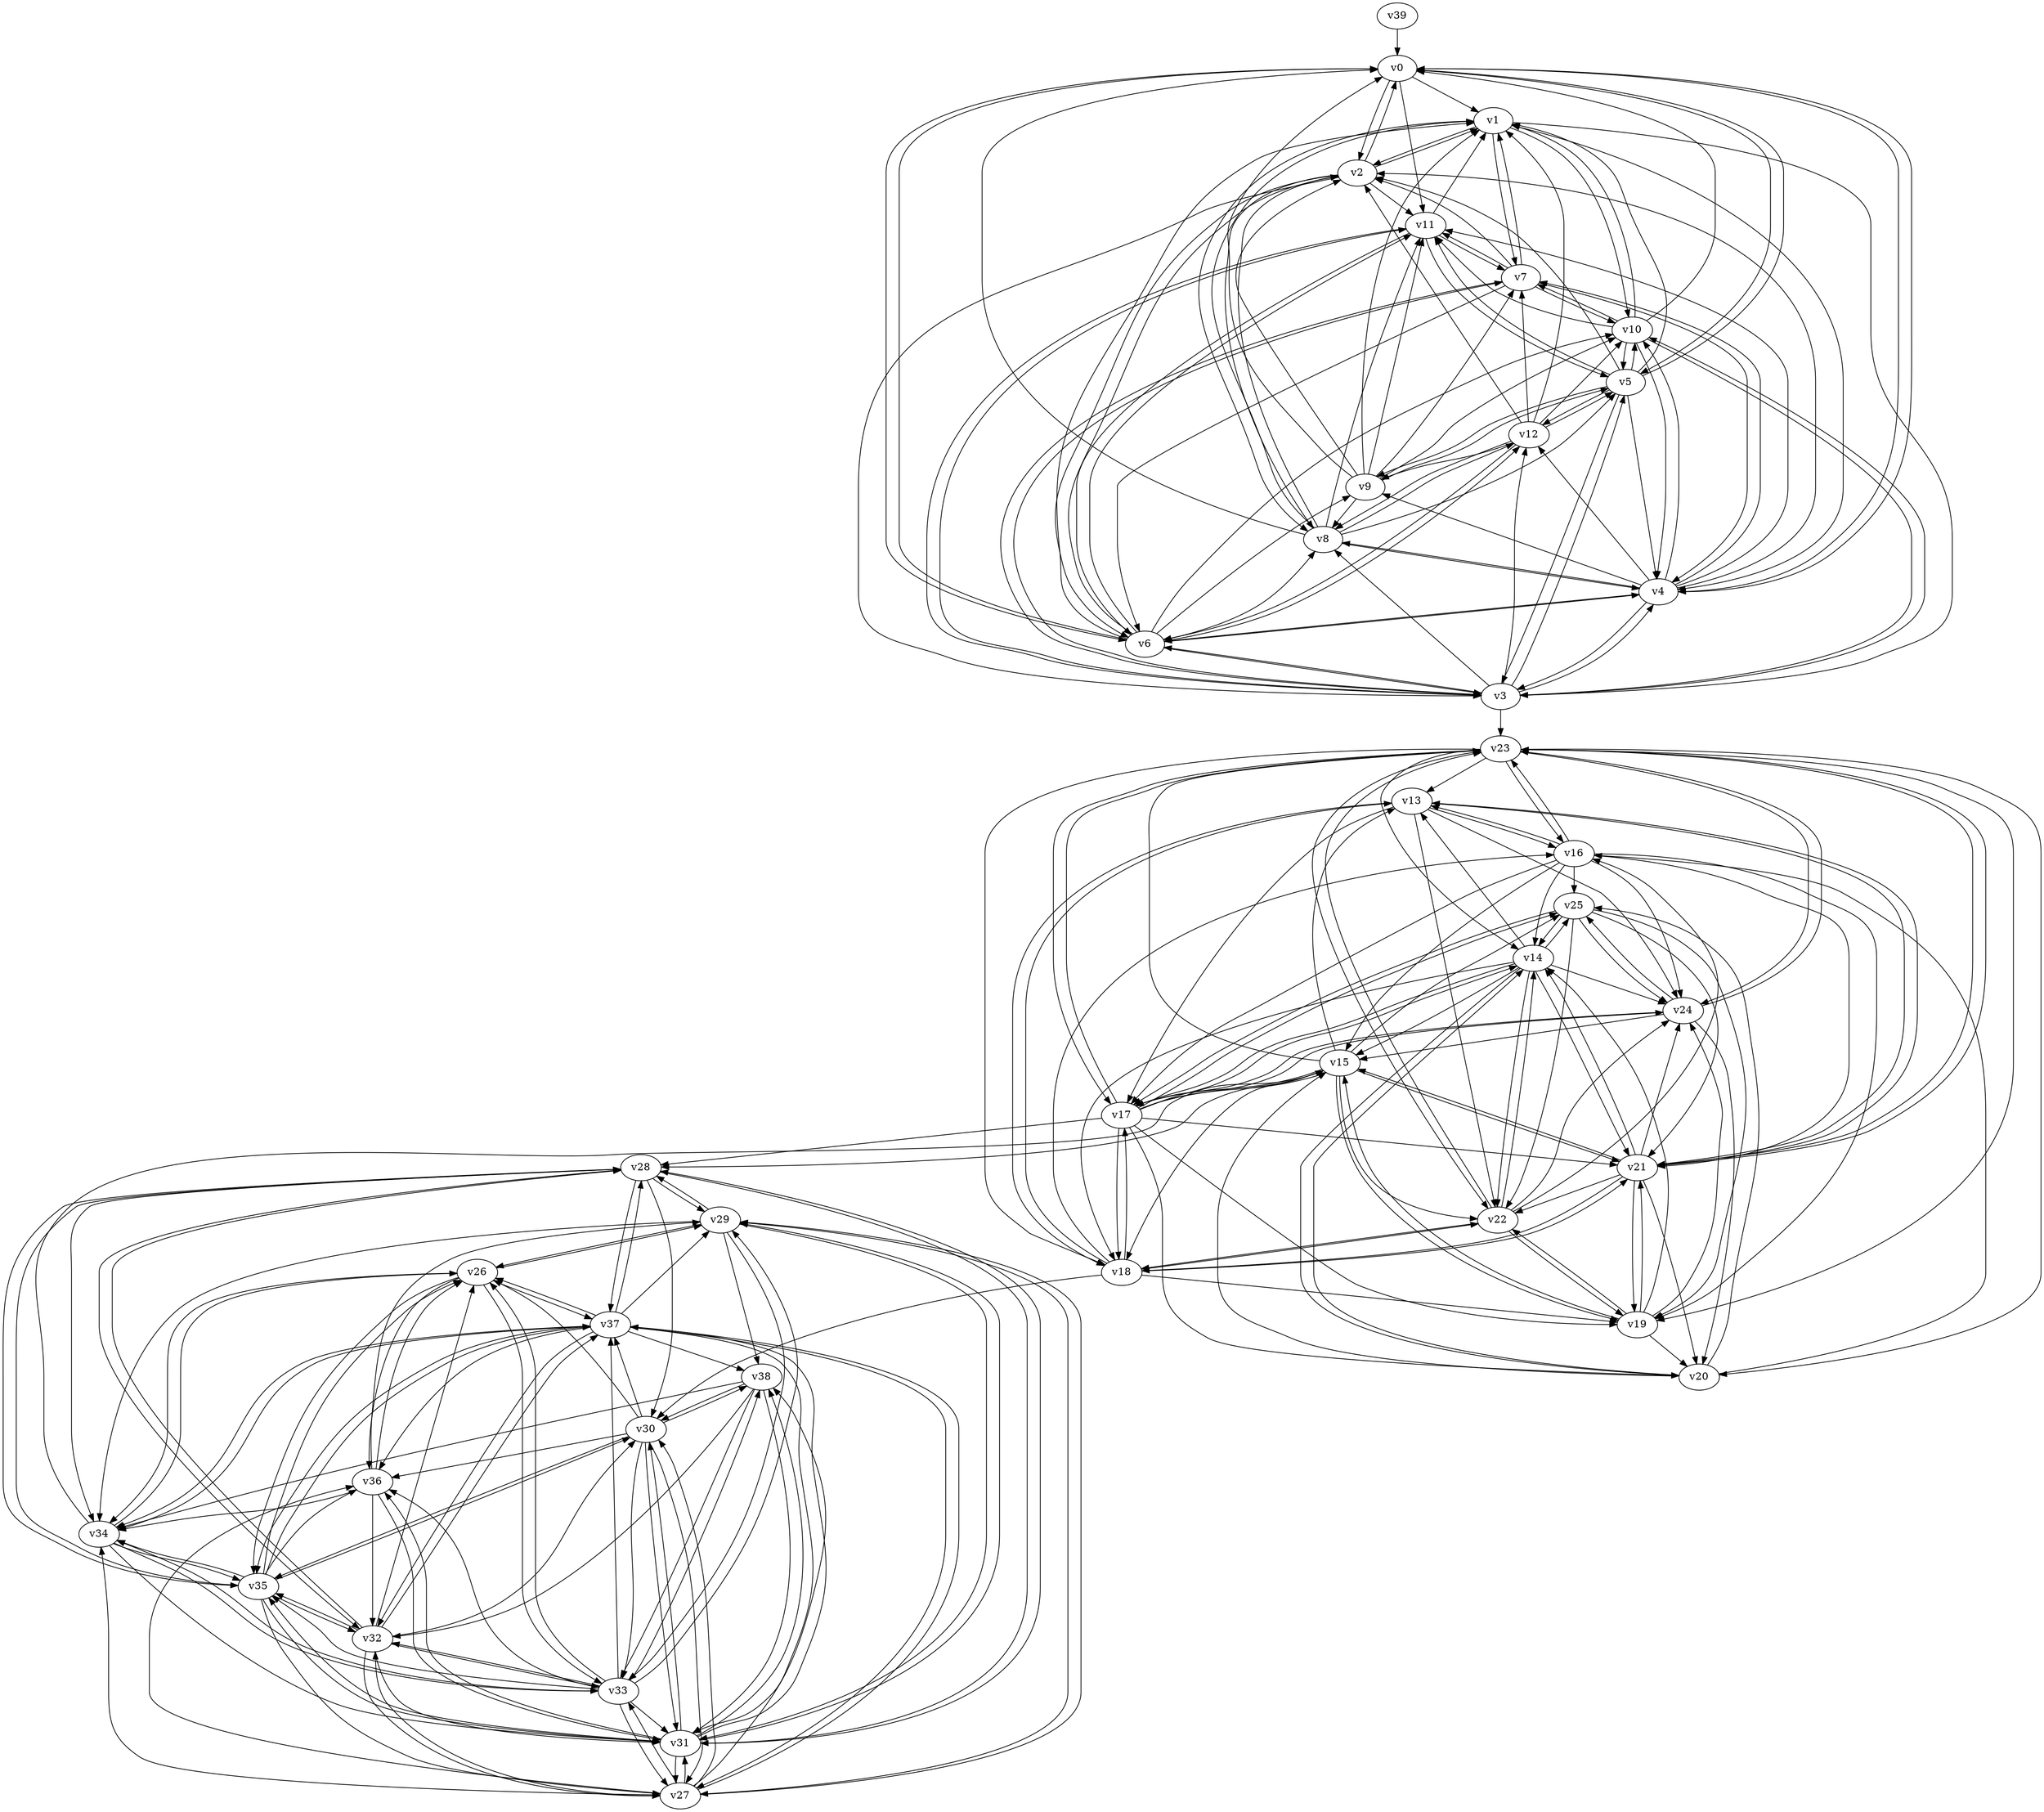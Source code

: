 digraph buchi_test052 {
    v0 [name="v0", player=0, priority=0];
    v1 [name="v1", player=1, priority=0];
    v2 [name="v2", player=0, priority=1];
    v3 [name="v3", player=0, priority=0];
    v4 [name="v4", player=0, priority=0];
    v5 [name="v5", player=0, priority=1];
    v6 [name="v6", player=1, priority=0];
    v7 [name="v7", player=0, priority=0];
    v8 [name="v8", player=1, priority=1];
    v9 [name="v9", player=0, priority=1];
    v10 [name="v10", player=0, priority=0];
    v11 [name="v11", player=0, priority=0];
    v12 [name="v12", player=0, priority=1];
    v13 [name="v13", player=0, priority=1];
    v14 [name="v14", player=1, priority=1];
    v15 [name="v15", player=0, priority=0];
    v16 [name="v16", player=1, priority=1];
    v17 [name="v17", player=0, priority=1];
    v18 [name="v18", player=0, priority=1];
    v19 [name="v19", player=0, priority=1];
    v20 [name="v20", player=0, priority=1];
    v21 [name="v21", player=0, priority=1];
    v22 [name="v22", player=0, priority=1];
    v23 [name="v23", player=1, priority=1];
    v24 [name="v24", player=1, priority=0];
    v25 [name="v25", player=1, priority=0];
    v26 [name="v26", player=0, priority=1];
    v27 [name="v27", player=1, priority=1];
    v28 [name="v28", player=0, priority=1];
    v29 [name="v29", player=1, priority=1];
    v30 [name="v30", player=0, priority=1];
    v31 [name="v31", player=1, priority=0];
    v32 [name="v32", player=0, priority=1];
    v33 [name="v33", player=0, priority=0];
    v34 [name="v34", player=0, priority=0];
    v35 [name="v35", player=0, priority=1];
    v36 [name="v36", player=0, priority=0];
    v37 [name="v37", player=0, priority=0];
    v38 [name="v38", player=1, priority=0];
    v39 [name="v39", player=0, priority=0];
    v15 -> v21;
    v32 -> v37;
    v4 -> v0;
    v18 -> v17;
    v33 -> v36;
    v4 -> v9;
    v5 -> v1;
    v8 -> v0;
    v14 -> v13;
    v5 -> v10;
    v31 -> v29;
    v9 -> v8;
    v0 -> v5;
    v11 -> v5;
    v14 -> v22;
    v17 -> v21;
    v31 -> v38;
    v34 -> v37;
    v2 -> v11;
    v28 -> v30;
    v6 -> v2;
    v7 -> v1;
    v13 -> v17;
    v24 -> v17;
    v6 -> v11;
    v16 -> v13;
    v7 -> v10;
    v27 -> v34;
    v15 -> v23;
    v32 -> v30;
    v33 -> v29;
    v4 -> v2;
    v18 -> v19;
    v33 -> v38;
    v35 -> v26;
    v3 -> v6;
    v5 -> v3;
    v8 -> v2;
    v22 -> v19;
    v9 -> v1;
    v14 -> v15;
    v5 -> v12;
    v8 -> v11;
    v17 -> v14;
    v9 -> v10;
    v11 -> v7;
    v14 -> v24;
    v17 -> v23;
    v29 -> v34;
    v37 -> v26;
    v37 -> v35;
    v1 -> v8;
    v6 -> v4;
    v7 -> v3;
    v27 -> v36;
    v16 -> v15;
    v33 -> v31;
    v35 -> v28;
    v15 -> v25;
    v16 -> v24;
    v18 -> v21;
    v35 -> v37;
    v32 -> v28;
    v20 -> v15;
    v18 -> v30;
    v3 -> v8;
    v29 -> v27;
    v8 -> v4;
    v23 -> v20;
    v14 -> v17;
    v37 -> v28;
    v1 -> v10;
    v27 -> v29;
    v13 -> v21;
    v15 -> v18;
    v27 -> v38;
    v16 -> v17;
    v35 -> v30;
    v22 -> v14;
    v23 -> v13;
    v3 -> v10;
    v38 -> v32;
    v22 -> v23;
    v9 -> v5;
    v0 -> v2;
    v23 -> v22;
    v29 -> v38;
    v31 -> v35;
    v1 -> v3;
    v36 -> v34;
    v27 -> v31;
    v32 -> v27;
    v30 -> v27;
    v33 -> v26;
    v24 -> v23;
    v25 -> v22;
    v16 -> v19;
    v18 -> v16;
    v30 -> v36;
    v33 -> v35;
    v35 -> v32;
    v12 -> v6;
    v5 -> v0;
    v22 -> v16;
    v21 -> v18;
    v38 -> v34;
    v3 -> v12;
    v5 -> v9;
    v4 -> v11;
    v29 -> v31;
    v9 -> v7;
    v14 -> v21;
    v23 -> v24;
    v31 -> v28;
    v31 -> v37;
    v6 -> v1;
    v19 -> v20;
    v13 -> v16;
    v15 -> v13;
    v27 -> v33;
    v28 -> v32;
    v24 -> v25;
    v25 -> v24;
    v16 -> v21;
    v30 -> v38;
    v33 -> v37;
    v12 -> v8;
    v3 -> v5;
    v5 -> v2;
    v22 -> v18;
    v21 -> v20;
    v9 -> v0;
    v23 -> v17;
    v5 -> v11;
    v26 -> v34;
    v29 -> v33;
    v31 -> v30;
    v3 -> v23;
    v10 -> v1;
    v36 -> v29;
    v1 -> v7;
    v2 -> v6;
    v17 -> v25;
    v7 -> v2;
    v13 -> v18;
    v19 -> v22;
    v25 -> v17;
    v16 -> v14;
    v7 -> v11;
    v28 -> v34;
    v30 -> v31;
    v39 -> v0;
    v16 -> v23;
    v12 -> v1;
    v20 -> v14;
    v21 -> v13;
    v12 -> v10;
    v3 -> v7;
    v5 -> v4;
    v4 -> v6;
    v21 -> v22;
    v9 -> v2;
    v23 -> v19;
    v26 -> v36;
    v29 -> v26;
    v14 -> v25;
    v10 -> v3;
    v17 -> v18;
    v19 -> v15;
    v36 -> v31;
    v0 -> v11;
    v2 -> v8;
    v19 -> v24;
    v7 -> v4;
    v27 -> v37;
    v25 -> v19;
    v30 -> v33;
    v6 -> v8;
    v20 -> v16;
    v21 -> v15;
    v26 -> v29;
    v29 -> v28;
    v20 -> v25;
    v4 -> v8;
    v21 -> v24;
    v23 -> v21;
    v14 -> v18;
    v38 -> v31;
    v10 -> v5;
    v1 -> v2;
    v0 -> v4;
    v2 -> v1;
    v17 -> v20;
    v27 -> v30;
    v37 -> v32;
    v28 -> v29;
    v30 -> v26;
    v25 -> v21;
    v30 -> v35;
    v6 -> v10;
    v12 -> v5;
    v15 -> v22;
    v35 -> v34;
    v23 -> v14;
    v3 -> v11;
    v38 -> v33;
    v4 -> v10;
    v8 -> v1;
    v10 -> v7;
    v1 -> v4;
    v0 -> v6;
    v2 -> v3;
    v11 -> v6;
    v36 -> v26;
    v27 -> v32;
    v37 -> v34;
    v25 -> v14;
    v28 -> v31;
    v6 -> v3;
    v30 -> v37;
    v6 -> v12;
    v32 -> v31;
    v35 -> v27;
    v12 -> v7;
    v3 -> v4;
    v4 -> v3;
    v21 -> v19;
    v23 -> v16;
    v26 -> v33;
    v35 -> v36;
    v4 -> v12;
    v10 -> v0;
    v17 -> v15;
    v8 -> v12;
    v34 -> v31;
    v9 -> v11;
    v37 -> v27;
    v17 -> v24;
    v19 -> v21;
    v37 -> v36;
    v24 -> v20;
    v15 -> v17;
    v32 -> v33;
    v18 -> v13;
    v33 -> v32;
    v12 -> v9;
    v16 -> v25;
    v18 -> v22;
    v23 -> v18;
    v26 -> v35;
    v34 -> v15;
    v8 -> v5;
    v0 -> v1;
    v11 -> v1;
    v19 -> v14;
    v10 -> v11;
    v34 -> v33;
    v37 -> v29;
    v37 -> v38;
    v28 -> v35;
    v32 -> v26;
    v7 -> v6;
    v13 -> v22;
    v12 -> v2;
    v15 -> v19;
    v32 -> v35;
    v33 -> v34;
    v21 -> v14;
    v35 -> v31;
    v38 -> v30;
    v15 -> v28;
    v4 -> v7;
    v21 -> v23;
    v26 -> v37;
    v31 -> v27;
    v22 -> v24;
    v10 -> v4;
    v34 -> v26;
    v11 -> v3;
    v2 -> v0;
    v14 -> v20;
    v17 -> v19;
    v31 -> v36;
    v34 -> v35;
    v36 -> v32;
    v37 -> v31;
    v17 -> v28;
    v28 -> v37;
    v6 -> v0;
    v24 -> v15;
    v6 -> v9;
    v33 -> v27;
    v13 -> v24;
}
